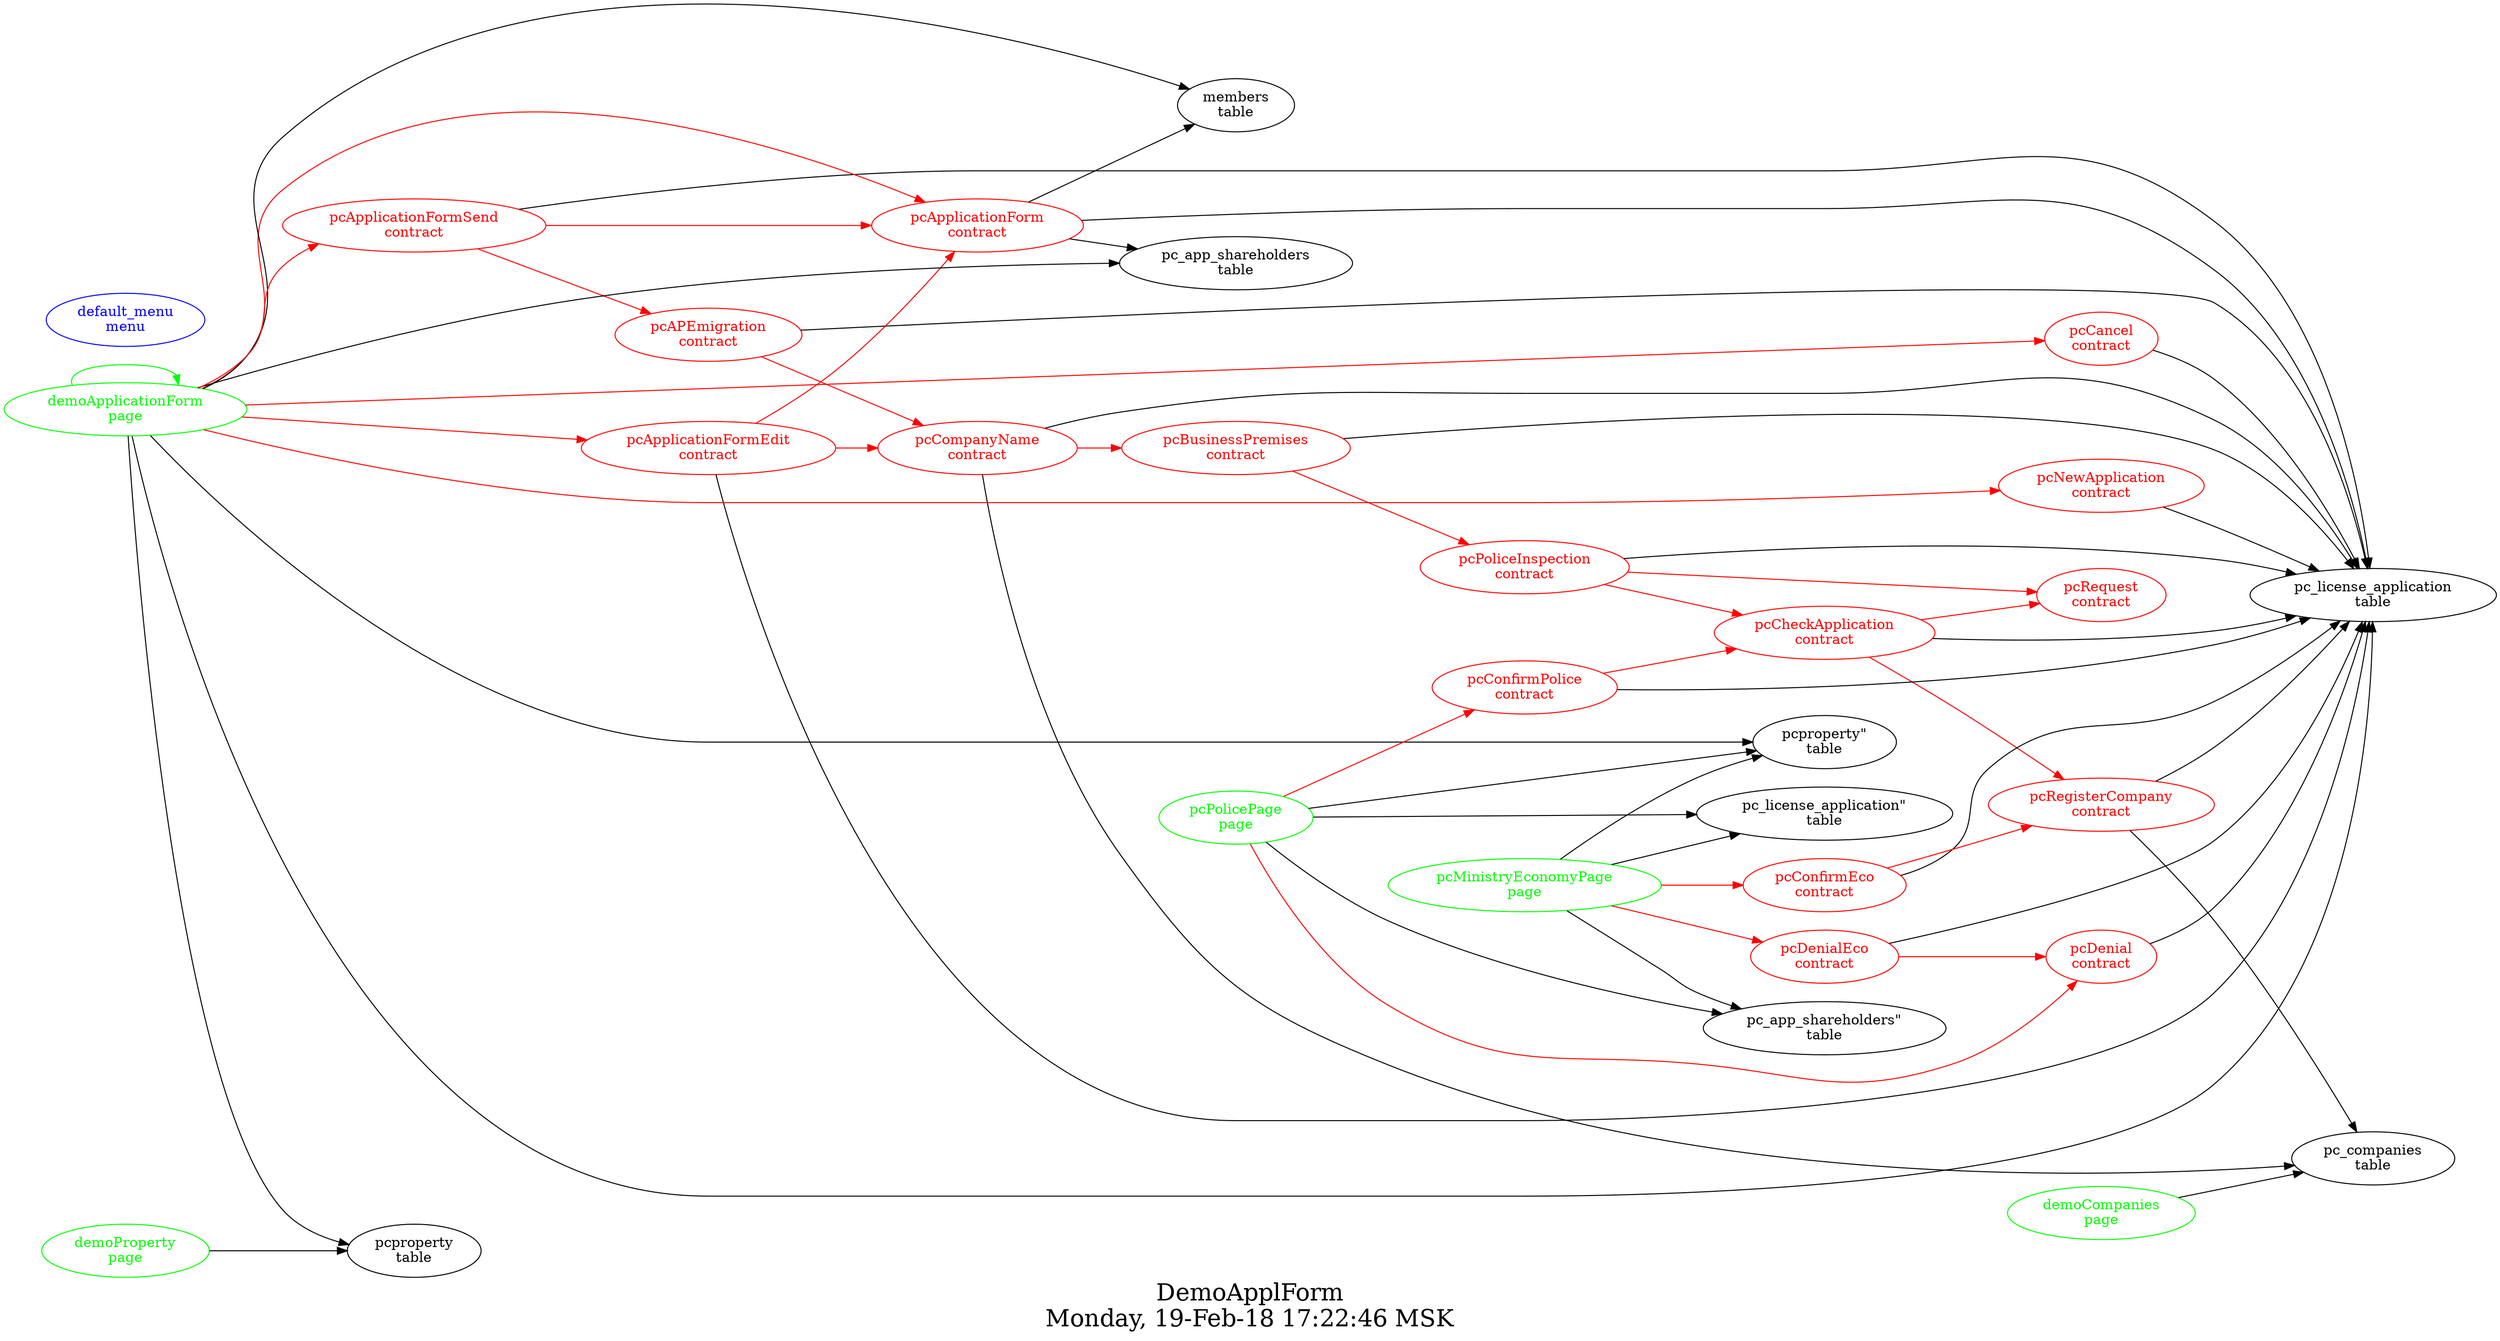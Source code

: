 digraph G {
fontsize="24.0";
label="DemoApplForm\nMonday, 19-Feb-18 17:22:46 MSK";
rankdir=LR;
"pcAPEmigration\ncontract" -> "pcCompanyName\ncontract"  [ color=red ]
"pcAPEmigration\ncontract" -> "pc_license_application\ntable"  [ color="" ]
"pcAPEmigration\ncontract" [color=red, fontcolor=red, group=ap];
"pcApplicationForm\ncontract" -> "members\ntable"  [ color="" ]
"pcApplicationForm\ncontract" -> "pc_license_application\ntable"  [ color="" ]
"pcApplicationForm\ncontract" -> "pc_app_shareholders\ntable"  [ color="" ]
"pcApplicationForm\ncontract" [color=red, fontcolor=red, group=pc];
"pcApplicationFormEdit\ncontract" -> "pcApplicationForm\ncontract"  [ color=red ]
"pcApplicationFormEdit\ncontract" -> "pcCompanyName\ncontract"  [ color=red ]
"pcApplicationFormEdit\ncontract" -> "pc_license_application\ntable"  [ color="" ]
"pcApplicationFormEdit\ncontract" [color=red, fontcolor=red, group=pc];
"pcApplicationFormSend\ncontract" -> "pcAPEmigration\ncontract"  [ color=red ]
"pcApplicationFormSend\ncontract" -> "pcApplicationForm\ncontract"  [ color=red ]
"pcApplicationFormSend\ncontract" -> "pc_license_application\ntable"  [ color="" ]
"pcApplicationFormSend\ncontract" [color=red, fontcolor=red, group=pc];
"pcBusinessPremises\ncontract" -> "pcPoliceInspection\ncontract"  [ color=red ]
"pcBusinessPremises\ncontract" -> "pc_license_application\ntable"  [ color="" ]
"pcBusinessPremises\ncontract" [color=red, fontcolor=red, group=pc];
"pcCancel\ncontract" -> "pc_license_application\ntable"  [ color="" ]
"pcCancel\ncontract" [color=red, fontcolor=red, group=pc];
"pcCheckApplication\ncontract" -> "pcRegisterCompany\ncontract"  [ color=red ]
"pcCheckApplication\ncontract" -> "pcRequest\ncontract"  [ color=red ]
"pcCheckApplication\ncontract" -> "pc_license_application\ntable"  [ color="" ]
"pcCheckApplication\ncontract" [color=red, fontcolor=red, group=pc];
"pcCompanyName\ncontract" -> "pcBusinessPremises\ncontract"  [ color=red ]
"pcCompanyName\ncontract" -> "pc_license_application\ntable"  [ color="" ]
"pcCompanyName\ncontract" -> "pc_companies\ntable"  [ color="" ]
"pcCompanyName\ncontract" [color=red, fontcolor=red, group=pc];
"pcConfirmEco\ncontract" -> "pcRegisterCompany\ncontract"  [ color=red ]
"pcConfirmEco\ncontract" -> "pc_license_application\ntable"  [ color="" ]
"pcConfirmEco\ncontract" [color=red, fontcolor=red, group=pc];
"pcConfirmPolice\ncontract" -> "pcCheckApplication\ncontract"  [ color=red ]
"pcConfirmPolice\ncontract" -> "pc_license_application\ntable"  [ color="" ]
"pcConfirmPolice\ncontract" [color=red, fontcolor=red, group=pc];
"pcDenial\ncontract" -> "pc_license_application\ntable"  [ color="" ]
"pcDenial\ncontract" [color=red, fontcolor=red, group=pc];
"pcDenialEco\ncontract" -> "pcDenial\ncontract"  [ color=red ]
"pcDenialEco\ncontract" -> "pc_license_application\ntable"  [ color="" ]
"pcDenialEco\ncontract" [color=red, fontcolor=red, group=pc];
"pcNewApplication\ncontract" -> "pc_license_application\ntable"  [ color="" ]
"pcNewApplication\ncontract" [color=red, fontcolor=red, group=pc];
"pcPoliceInspection\ncontract" -> "pcCheckApplication\ncontract"  [ color=red ]
"pcPoliceInspection\ncontract" -> "pcRequest\ncontract"  [ color=red ]
"pcPoliceInspection\ncontract" -> "pc_license_application\ntable"  [ color="" ]
"pcPoliceInspection\ncontract" [color=red, fontcolor=red, group=pc];
"pcRegisterCompany\ncontract" -> "pc_license_application\ntable"  [ color="" ]
"pcRegisterCompany\ncontract" -> "pc_companies\ntable"  [ color="" ]
"pcRegisterCompany\ncontract" [color=red, fontcolor=red, group=pc];
"pcRequest\ncontract" [color=red, fontcolor=red, group=pc];
"default_menu\nmenu" [color=blue, fontcolor=blue, group=default];
"demoApplicationForm\npage" -> "pcApplicationFormEdit\ncontract"  [ color=red ]
"demoApplicationForm\npage" -> "pcNewApplication\ncontract"  [ color=red ]
"demoApplicationForm\npage" -> "pcApplicationFormSend\ncontract"  [ color=red ]
"demoApplicationForm\npage" -> "pcApplicationForm\ncontract"  [ color=red ]
"demoApplicationForm\npage" -> "pcCancel\ncontract"  [ color=red ]
"demoApplicationForm\npage" -> "members\ntable"  [ color="" ]
"demoApplicationForm\npage" -> "pc_license_application\ntable"  [ color="" ]
"demoApplicationForm\npage" -> "pc_app_shareholders\ntable"  [ color="" ]
"demoApplicationForm\npage" -> "pcproperty\"\ntable"  [ color="" ]
"demoApplicationForm\npage" -> "pcproperty\ntable"  [ color="" ]
"demoApplicationForm\npage" -> "demoApplicationForm\npage"  [ color=green ]
"demoApplicationForm\npage" [color=green, fontcolor=green, group=demo];
"demoCompanies\npage" -> "pc_companies\ntable"  [ color="" ]
"demoCompanies\npage" [color=green, fontcolor=green, group=demo];
"demoProperty\npage" -> "pcproperty\ntable"  [ color="" ]
"demoProperty\npage" [color=green, fontcolor=green, group=demo];
"pcMinistryEconomyPage\npage" -> "pcDenialEco\ncontract"  [ color=red ]
"pcMinistryEconomyPage\npage" -> "pcConfirmEco\ncontract"  [ color=red ]
"pcMinistryEconomyPage\npage" -> "pc_license_application\"\ntable"  [ color="" ]
"pcMinistryEconomyPage\npage" -> "pcproperty\"\ntable"  [ color="" ]
"pcMinistryEconomyPage\npage" -> "pc_app_shareholders\"\ntable"  [ color="" ]
"pcMinistryEconomyPage\npage" [color=green, fontcolor=green, group=pc];
"pcPolicePage\npage" -> "pcDenial\ncontract"  [ color=red ]
"pcPolicePage\npage" -> "pcConfirmPolice\ncontract"  [ color=red ]
"pcPolicePage\npage" -> "pc_license_application\"\ntable"  [ color="" ]
"pcPolicePage\npage" -> "pcproperty\"\ntable"  [ color="" ]
"pcPolicePage\npage" -> "pc_app_shareholders\"\ntable"  [ color="" ]
"pcPolicePage\npage" [color=green, fontcolor=green, group=pc];
"pc_app_shareholders\ntable" [color="", fontcolor="", group=pc];
"pc_companies\ntable" [color="", fontcolor="", group=pc];
"pc_license_application\ntable" [color="", fontcolor="", group=pc];
"pcproperty\ntable" [color="", fontcolor="", group=basic];
}
